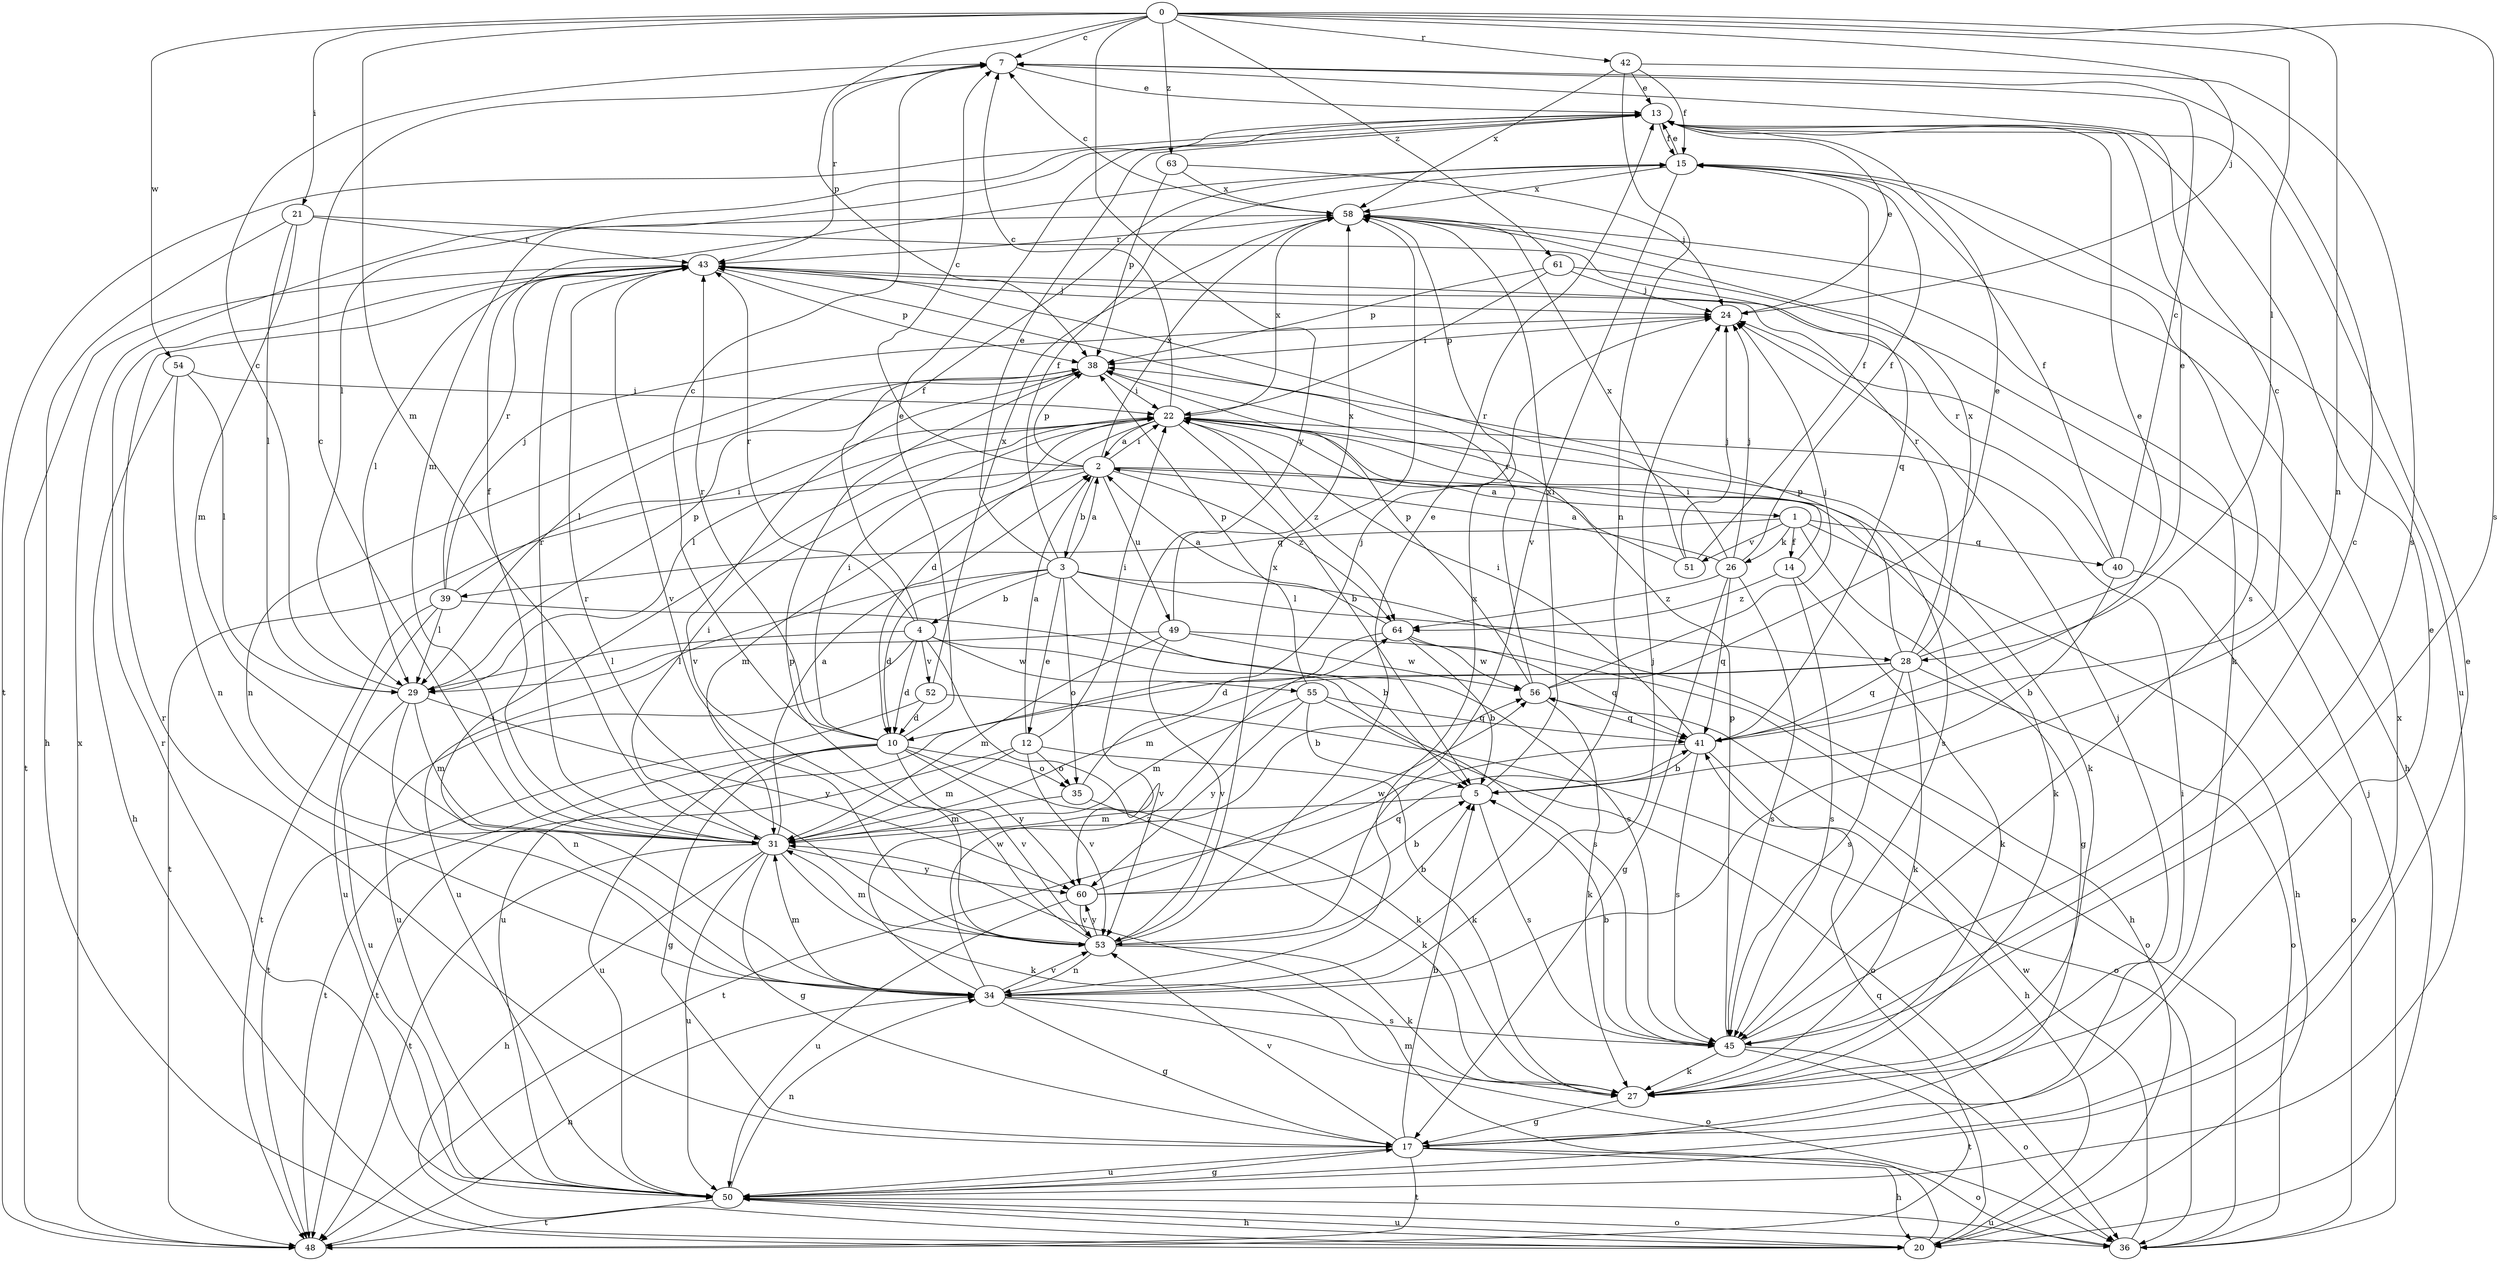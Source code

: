strict digraph  {
0;
1;
2;
3;
4;
5;
7;
10;
12;
13;
14;
15;
17;
20;
21;
22;
24;
26;
27;
28;
29;
31;
34;
35;
36;
38;
39;
40;
41;
42;
43;
45;
48;
49;
50;
51;
52;
53;
54;
55;
56;
58;
60;
61;
63;
64;
0 -> 7  [label=c];
0 -> 21  [label=i];
0 -> 24  [label=j];
0 -> 28  [label=l];
0 -> 31  [label=m];
0 -> 34  [label=n];
0 -> 38  [label=p];
0 -> 42  [label=r];
0 -> 45  [label=s];
0 -> 54  [label=w];
0 -> 60  [label=y];
0 -> 61  [label=z];
0 -> 63  [label=z];
1 -> 14  [label=f];
1 -> 17  [label=g];
1 -> 20  [label=h];
1 -> 26  [label=k];
1 -> 39  [label=q];
1 -> 40  [label=q];
1 -> 51  [label=v];
2 -> 1  [label=a];
2 -> 3  [label=b];
2 -> 7  [label=c];
2 -> 22  [label=i];
2 -> 27  [label=k];
2 -> 31  [label=m];
2 -> 38  [label=p];
2 -> 48  [label=t];
2 -> 49  [label=u];
2 -> 58  [label=x];
2 -> 64  [label=z];
3 -> 2  [label=a];
3 -> 4  [label=b];
3 -> 5  [label=b];
3 -> 10  [label=d];
3 -> 12  [label=e];
3 -> 13  [label=e];
3 -> 15  [label=f];
3 -> 20  [label=h];
3 -> 28  [label=l];
3 -> 35  [label=o];
3 -> 50  [label=u];
4 -> 10  [label=d];
4 -> 15  [label=f];
4 -> 29  [label=l];
4 -> 43  [label=r];
4 -> 45  [label=s];
4 -> 50  [label=u];
4 -> 52  [label=v];
4 -> 53  [label=v];
4 -> 55  [label=w];
5 -> 31  [label=m];
5 -> 45  [label=s];
5 -> 58  [label=x];
7 -> 13  [label=e];
7 -> 43  [label=r];
10 -> 7  [label=c];
10 -> 13  [label=e];
10 -> 17  [label=g];
10 -> 22  [label=i];
10 -> 27  [label=k];
10 -> 35  [label=o];
10 -> 43  [label=r];
10 -> 48  [label=t];
10 -> 50  [label=u];
10 -> 53  [label=v];
10 -> 60  [label=y];
12 -> 2  [label=a];
12 -> 22  [label=i];
12 -> 27  [label=k];
12 -> 31  [label=m];
12 -> 35  [label=o];
12 -> 48  [label=t];
12 -> 53  [label=v];
13 -> 15  [label=f];
13 -> 29  [label=l];
13 -> 31  [label=m];
13 -> 48  [label=t];
14 -> 22  [label=i];
14 -> 27  [label=k];
14 -> 45  [label=s];
14 -> 64  [label=z];
15 -> 13  [label=e];
15 -> 45  [label=s];
15 -> 50  [label=u];
15 -> 53  [label=v];
15 -> 58  [label=x];
17 -> 5  [label=b];
17 -> 13  [label=e];
17 -> 20  [label=h];
17 -> 22  [label=i];
17 -> 36  [label=o];
17 -> 43  [label=r];
17 -> 48  [label=t];
17 -> 50  [label=u];
17 -> 53  [label=v];
20 -> 31  [label=m];
20 -> 41  [label=q];
20 -> 50  [label=u];
21 -> 20  [label=h];
21 -> 29  [label=l];
21 -> 31  [label=m];
21 -> 41  [label=q];
21 -> 43  [label=r];
22 -> 2  [label=a];
22 -> 5  [label=b];
22 -> 7  [label=c];
22 -> 10  [label=d];
22 -> 27  [label=k];
22 -> 29  [label=l];
22 -> 45  [label=s];
22 -> 58  [label=x];
22 -> 64  [label=z];
24 -> 13  [label=e];
24 -> 38  [label=p];
26 -> 2  [label=a];
26 -> 15  [label=f];
26 -> 17  [label=g];
26 -> 24  [label=j];
26 -> 41  [label=q];
26 -> 43  [label=r];
26 -> 45  [label=s];
26 -> 64  [label=z];
27 -> 17  [label=g];
27 -> 24  [label=j];
28 -> 10  [label=d];
28 -> 13  [label=e];
28 -> 27  [label=k];
28 -> 31  [label=m];
28 -> 36  [label=o];
28 -> 38  [label=p];
28 -> 41  [label=q];
28 -> 43  [label=r];
28 -> 45  [label=s];
28 -> 58  [label=x];
29 -> 7  [label=c];
29 -> 31  [label=m];
29 -> 34  [label=n];
29 -> 38  [label=p];
29 -> 50  [label=u];
29 -> 60  [label=y];
31 -> 2  [label=a];
31 -> 7  [label=c];
31 -> 15  [label=f];
31 -> 17  [label=g];
31 -> 20  [label=h];
31 -> 22  [label=i];
31 -> 27  [label=k];
31 -> 43  [label=r];
31 -> 48  [label=t];
31 -> 50  [label=u];
31 -> 60  [label=y];
34 -> 17  [label=g];
34 -> 22  [label=i];
34 -> 24  [label=j];
34 -> 31  [label=m];
34 -> 36  [label=o];
34 -> 45  [label=s];
34 -> 53  [label=v];
34 -> 56  [label=w];
34 -> 58  [label=x];
34 -> 64  [label=z];
35 -> 24  [label=j];
35 -> 27  [label=k];
35 -> 31  [label=m];
36 -> 24  [label=j];
36 -> 50  [label=u];
36 -> 56  [label=w];
38 -> 22  [label=i];
38 -> 29  [label=l];
38 -> 34  [label=n];
38 -> 53  [label=v];
39 -> 22  [label=i];
39 -> 24  [label=j];
39 -> 29  [label=l];
39 -> 43  [label=r];
39 -> 45  [label=s];
39 -> 48  [label=t];
39 -> 50  [label=u];
40 -> 5  [label=b];
40 -> 7  [label=c];
40 -> 15  [label=f];
40 -> 36  [label=o];
40 -> 43  [label=r];
41 -> 5  [label=b];
41 -> 7  [label=c];
41 -> 13  [label=e];
41 -> 20  [label=h];
41 -> 22  [label=i];
41 -> 45  [label=s];
41 -> 48  [label=t];
42 -> 13  [label=e];
42 -> 15  [label=f];
42 -> 34  [label=n];
42 -> 45  [label=s];
42 -> 58  [label=x];
43 -> 24  [label=j];
43 -> 29  [label=l];
43 -> 38  [label=p];
43 -> 48  [label=t];
43 -> 53  [label=v];
45 -> 5  [label=b];
45 -> 7  [label=c];
45 -> 27  [label=k];
45 -> 36  [label=o];
45 -> 38  [label=p];
45 -> 48  [label=t];
48 -> 34  [label=n];
48 -> 58  [label=x];
49 -> 29  [label=l];
49 -> 31  [label=m];
49 -> 36  [label=o];
49 -> 53  [label=v];
49 -> 56  [label=w];
49 -> 58  [label=x];
50 -> 13  [label=e];
50 -> 17  [label=g];
50 -> 20  [label=h];
50 -> 34  [label=n];
50 -> 36  [label=o];
50 -> 43  [label=r];
50 -> 48  [label=t];
50 -> 58  [label=x];
51 -> 15  [label=f];
51 -> 22  [label=i];
51 -> 24  [label=j];
51 -> 58  [label=x];
52 -> 10  [label=d];
52 -> 36  [label=o];
52 -> 48  [label=t];
52 -> 58  [label=x];
53 -> 5  [label=b];
53 -> 13  [label=e];
53 -> 27  [label=k];
53 -> 31  [label=m];
53 -> 34  [label=n];
53 -> 38  [label=p];
53 -> 43  [label=r];
53 -> 58  [label=x];
53 -> 60  [label=y];
54 -> 20  [label=h];
54 -> 22  [label=i];
54 -> 29  [label=l];
54 -> 34  [label=n];
55 -> 5  [label=b];
55 -> 31  [label=m];
55 -> 36  [label=o];
55 -> 38  [label=p];
55 -> 41  [label=q];
55 -> 60  [label=y];
56 -> 13  [label=e];
56 -> 24  [label=j];
56 -> 27  [label=k];
56 -> 38  [label=p];
56 -> 41  [label=q];
56 -> 43  [label=r];
58 -> 7  [label=c];
58 -> 27  [label=k];
58 -> 43  [label=r];
60 -> 5  [label=b];
60 -> 41  [label=q];
60 -> 50  [label=u];
60 -> 53  [label=v];
60 -> 56  [label=w];
61 -> 20  [label=h];
61 -> 22  [label=i];
61 -> 24  [label=j];
61 -> 38  [label=p];
63 -> 24  [label=j];
63 -> 38  [label=p];
63 -> 58  [label=x];
64 -> 2  [label=a];
64 -> 5  [label=b];
64 -> 41  [label=q];
64 -> 50  [label=u];
64 -> 56  [label=w];
}
